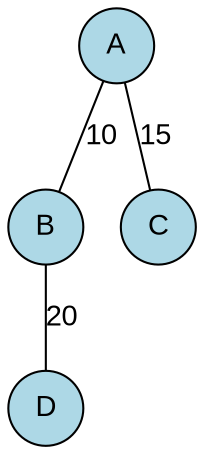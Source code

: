 graph G {
    // Configuración del grafo
    node [shape=circle, style=filled, fillcolor=lightblue, fontname=Arial];
    edge [fontname=Arial];

    // Nodos
    "A";
    "B";
    "C";
    "D";

    // Aristas
    "A" -- "B" [label="10"];
    "A" -- "C" [label="15"];
    "B" -- "D" [label="20"];
}
